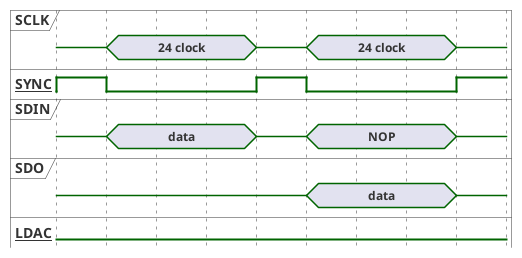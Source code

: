 @startuml
hide time-axis
concise "SCLK" as SCLK
binary "__SYNC__" as SYNC
concise "SDIN" as SDIN
concise "SDO" as SDO
binary "__LDAC__" as LDAC

@0
SYNC is high
SDIN is {-}
SCLK is {-}
SDO is {-}

@1
SYNC is low
SDIN is "data"
SCLK is "24 clock"

@4
SYNC is high
SDIN is {-}
SCLK is {-}

@5
SYNC is low
SDIN is "NOP"
SDO is "data"
SCLK is "24 clock"

@8
SYNC is high
SDIN is {-}
SCLK is {-}
SDO is {-}


@enduml